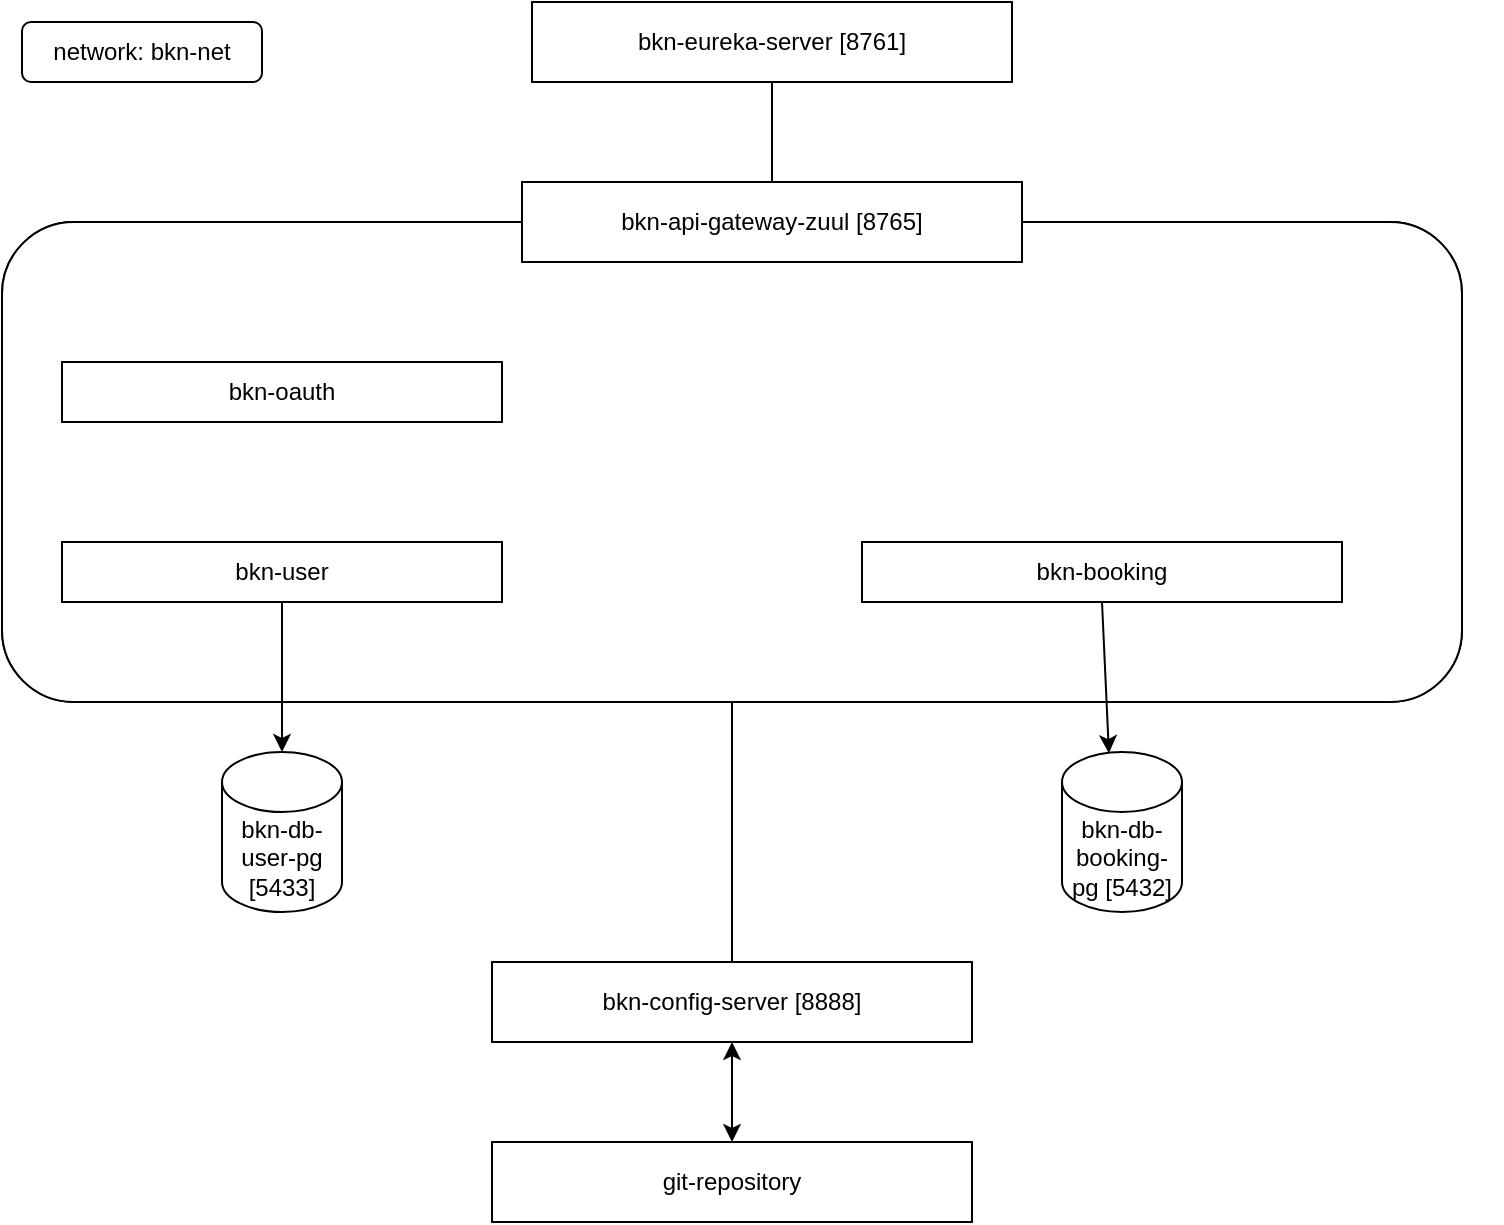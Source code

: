 <mxfile version="18.1.2" type="device"><diagram name="Page-1" id="5f0bae14-7c28-e335-631c-24af17079c00"><mxGraphModel dx="868" dy="476" grid="1" gridSize="10" guides="1" tooltips="1" connect="1" arrows="1" fold="1" page="1" pageScale="1" pageWidth="1100" pageHeight="850" background="#ffffff" math="0" shadow="0"><root><mxCell id="0"/><mxCell id="1" parent="0"/><mxCell id="Kx1ofww-JZRXx2dhc7a3-5" value="bkn-eureka-server [8761]" style="rounded=0;whiteSpace=wrap;html=1;" parent="1" vertex="1"><mxGeometry x="355" y="50" width="240" height="40" as="geometry"/></mxCell><mxCell id="Kx1ofww-JZRXx2dhc7a3-6" value="" style="endArrow=none;html=1;entryX=0.5;entryY=1;entryDx=0;entryDy=0;exitX=0.5;exitY=0;exitDx=0;exitDy=0;" parent="1" source="Kx1ofww-JZRXx2dhc7a3-3" target="Kx1ofww-JZRXx2dhc7a3-5" edge="1"><mxGeometry width="50" height="50" relative="1" as="geometry"><mxPoint x="390" y="200" as="sourcePoint"/><mxPoint x="440" y="150" as="targetPoint"/></mxGeometry></mxCell><mxCell id="Kx1ofww-JZRXx2dhc7a3-9" value="git-repository" style="rounded=0;whiteSpace=wrap;html=1;" parent="1" vertex="1"><mxGeometry x="335" y="620" width="240" height="40" as="geometry"/></mxCell><mxCell id="Kx1ofww-JZRXx2dhc7a3-22" value="" style="group" parent="1" vertex="1" connectable="0"><mxGeometry x="110" y="190" width="730" height="430" as="geometry"/></mxCell><mxCell id="Kx1ofww-JZRXx2dhc7a3-8" value="bkn-config-server [8888]" style="rounded=0;whiteSpace=wrap;html=1;" parent="Kx1ofww-JZRXx2dhc7a3-22" vertex="1"><mxGeometry x="225" y="340" width="240" height="40" as="geometry"/></mxCell><mxCell id="Kx1ofww-JZRXx2dhc7a3-11" value="" style="group" parent="Kx1ofww-JZRXx2dhc7a3-22" vertex="1" connectable="0"><mxGeometry x="-20" y="-50" width="730" height="370" as="geometry"/></mxCell><mxCell id="Kx1ofww-JZRXx2dhc7a3-4" value="" style="group" parent="Kx1ofww-JZRXx2dhc7a3-11" vertex="1" connectable="0"><mxGeometry width="730" height="370" as="geometry"/></mxCell><mxCell id="Kx1ofww-JZRXx2dhc7a3-2" value="" style="rounded=1;whiteSpace=wrap;html=1;" parent="Kx1ofww-JZRXx2dhc7a3-4" vertex="1"><mxGeometry y="20" width="730" height="240" as="geometry"/></mxCell><mxCell id="Kx1ofww-JZRXx2dhc7a3-3" value="bkn-api-gateway-zuul [8765]" style="rounded=0;whiteSpace=wrap;html=1;" parent="Kx1ofww-JZRXx2dhc7a3-4" vertex="1"><mxGeometry x="260" width="250" height="40" as="geometry"/></mxCell><mxCell id="Kx1ofww-JZRXx2dhc7a3-13" value="" style="group" parent="Kx1ofww-JZRXx2dhc7a3-4" vertex="1" connectable="0"><mxGeometry width="730" height="370" as="geometry"/></mxCell><mxCell id="Kx1ofww-JZRXx2dhc7a3-14" value="" style="group" parent="Kx1ofww-JZRXx2dhc7a3-13" vertex="1" connectable="0"><mxGeometry width="730" height="260" as="geometry"/></mxCell><mxCell id="Kx1ofww-JZRXx2dhc7a3-15" value="" style="rounded=1;whiteSpace=wrap;html=1;" parent="Kx1ofww-JZRXx2dhc7a3-14" vertex="1"><mxGeometry y="20" width="730" height="240" as="geometry"/></mxCell><mxCell id="Kx1ofww-JZRXx2dhc7a3-16" value="bkn-api-gateway-zuul [8765]" style="rounded=0;whiteSpace=wrap;html=1;" parent="Kx1ofww-JZRXx2dhc7a3-14" vertex="1"><mxGeometry x="260" width="250" height="40" as="geometry"/></mxCell><mxCell id="Kx1ofww-JZRXx2dhc7a3-23" value="bkn-oauth" style="rounded=0;whiteSpace=wrap;html=1;" parent="Kx1ofww-JZRXx2dhc7a3-14" vertex="1"><mxGeometry x="30" y="90" width="220" height="30" as="geometry"/></mxCell><mxCell id="Kx1ofww-JZRXx2dhc7a3-31" value="bkn-user" style="rounded=0;whiteSpace=wrap;html=1;" parent="Kx1ofww-JZRXx2dhc7a3-14" vertex="1"><mxGeometry x="30" y="180" width="220" height="30" as="geometry"/></mxCell><mxCell id="Kx1ofww-JZRXx2dhc7a3-39" value="bkn-booking" style="rounded=0;whiteSpace=wrap;html=1;" parent="Kx1ofww-JZRXx2dhc7a3-14" vertex="1"><mxGeometry x="430" y="180" width="240" height="30" as="geometry"/></mxCell><mxCell id="Kx1ofww-JZRXx2dhc7a3-41" value="bkn-db-booking-pg [5432]" style="shape=cylinder3;whiteSpace=wrap;html=1;boundedLbl=1;backgroundOutline=1;size=15;" parent="Kx1ofww-JZRXx2dhc7a3-13" vertex="1"><mxGeometry x="530" y="285" width="60" height="80" as="geometry"/></mxCell><mxCell id="Kx1ofww-JZRXx2dhc7a3-43" value="" style="endArrow=classic;html=1;entryX=0.391;entryY=0.007;entryDx=0;entryDy=0;entryPerimeter=0;exitX=0.5;exitY=1;exitDx=0;exitDy=0;" parent="Kx1ofww-JZRXx2dhc7a3-13" source="Kx1ofww-JZRXx2dhc7a3-39" target="Kx1ofww-JZRXx2dhc7a3-41" edge="1"><mxGeometry width="50" height="50" relative="1" as="geometry"><mxPoint x="410" y="225" as="sourcePoint"/><mxPoint x="360" y="305" as="targetPoint"/><Array as="points"/></mxGeometry></mxCell><mxCell id="Kx1ofww-JZRXx2dhc7a3-32" value="bkn-db-user-pg [5433]" style="shape=cylinder3;whiteSpace=wrap;html=1;boundedLbl=1;backgroundOutline=1;size=15;" parent="Kx1ofww-JZRXx2dhc7a3-13" vertex="1"><mxGeometry x="110" y="285" width="60" height="80" as="geometry"/></mxCell><mxCell id="Kx1ofww-JZRXx2dhc7a3-36" value="" style="endArrow=classic;html=1;entryX=0.5;entryY=0;entryDx=0;entryDy=0;entryPerimeter=0;exitX=0.5;exitY=1;exitDx=0;exitDy=0;" parent="Kx1ofww-JZRXx2dhc7a3-13" source="Kx1ofww-JZRXx2dhc7a3-31" target="Kx1ofww-JZRXx2dhc7a3-32" edge="1"><mxGeometry width="50" height="50" relative="1" as="geometry"><mxPoint x="290" y="260" as="sourcePoint"/><mxPoint x="340" y="210" as="targetPoint"/></mxGeometry></mxCell><mxCell id="Kx1ofww-JZRXx2dhc7a3-49" value="" style="endArrow=none;html=1;entryX=0.5;entryY=1;entryDx=0;entryDy=0;" parent="Kx1ofww-JZRXx2dhc7a3-22" source="Kx1ofww-JZRXx2dhc7a3-8" target="Kx1ofww-JZRXx2dhc7a3-15" edge="1"><mxGeometry width="50" height="50" relative="1" as="geometry"><mxPoint x="280" y="330" as="sourcePoint"/><mxPoint x="330" y="280" as="targetPoint"/></mxGeometry></mxCell><mxCell id="Kx1ofww-JZRXx2dhc7a3-12" value="" style="endArrow=classic;startArrow=classic;html=1;entryX=0.5;entryY=1;entryDx=0;entryDy=0;exitX=0.5;exitY=0;exitDx=0;exitDy=0;" parent="1" source="Kx1ofww-JZRXx2dhc7a3-9" target="Kx1ofww-JZRXx2dhc7a3-8" edge="1"><mxGeometry width="50" height="50" relative="1" as="geometry"><mxPoint x="455" y="660" as="sourcePoint"/><mxPoint x="330" y="570" as="targetPoint"/></mxGeometry></mxCell><mxCell id="Kx1ofww-JZRXx2dhc7a3-50" value="network: bkn-net" style="rounded=1;whiteSpace=wrap;html=1;" parent="1" vertex="1"><mxGeometry x="100" y="60" width="120" height="30" as="geometry"/></mxCell></root></mxGraphModel></diagram></mxfile>